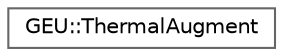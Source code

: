 digraph "Gráfico de jerarquía de clases"
{
 // LATEX_PDF_SIZE
  bgcolor="transparent";
  edge [fontname=Helvetica,fontsize=10,labelfontname=Helvetica,labelfontsize=10];
  node [fontname=Helvetica,fontsize=10,shape=box,height=0.2,width=0.4];
  rankdir="LR";
  Node0 [id="Node000000",label="GEU::ThermalAugment",height=0.2,width=0.4,color="grey40", fillcolor="white", style="filled",URL="$d3/d00/class_g_e_u_1_1_thermal_augment.html",tooltip=" "];
}
